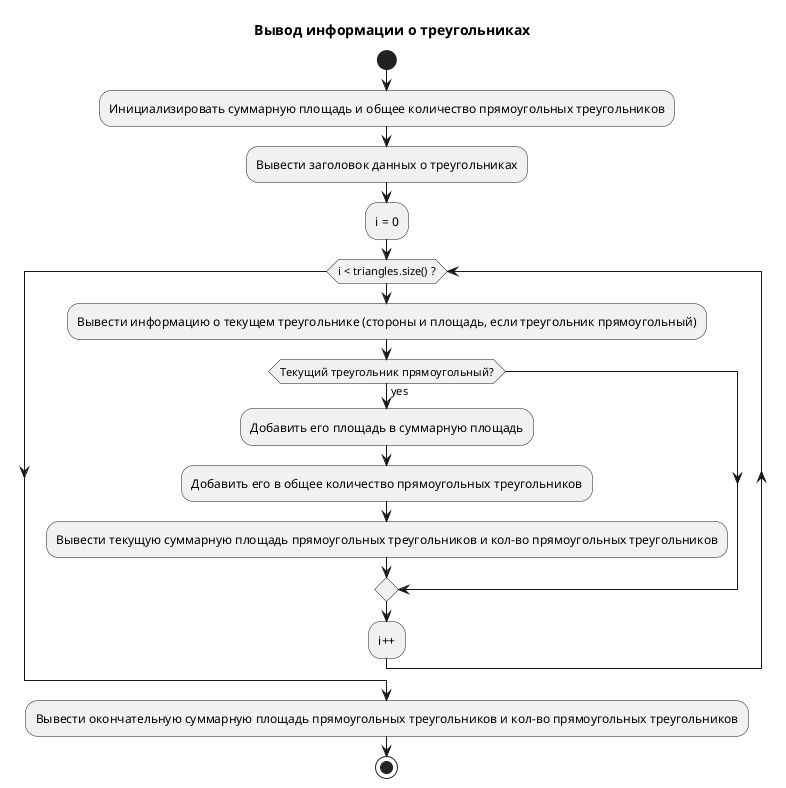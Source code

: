 @startuml
title Вывод информации о треугольниках

start
:Инициализировать суммарную площадь и общее количество прямоугольных треугольников;
:Вывести заголовок данных о треугольниках;
:i = 0;
while (i < triangles.size() ?)
    :Вывести информацию о текущем треугольнике (стороны и площадь, если треугольник прямоугольный);
    if (Текущий треугольник прямоугольный?) then (yes)
        :Добавить его площадь в суммарную площадь;
        :Добавить его в общее количество прямоугольных треугольников;
        :Вывести текущую суммарную площадь прямоугольных треугольников и кол-во прямоугольных треугольников;
    endif
    :i++;
endwhile
:Вывести окончательную суммарную площадь прямоугольных треугольников и кол-во прямоугольных треугольников;
stop
@enduml

